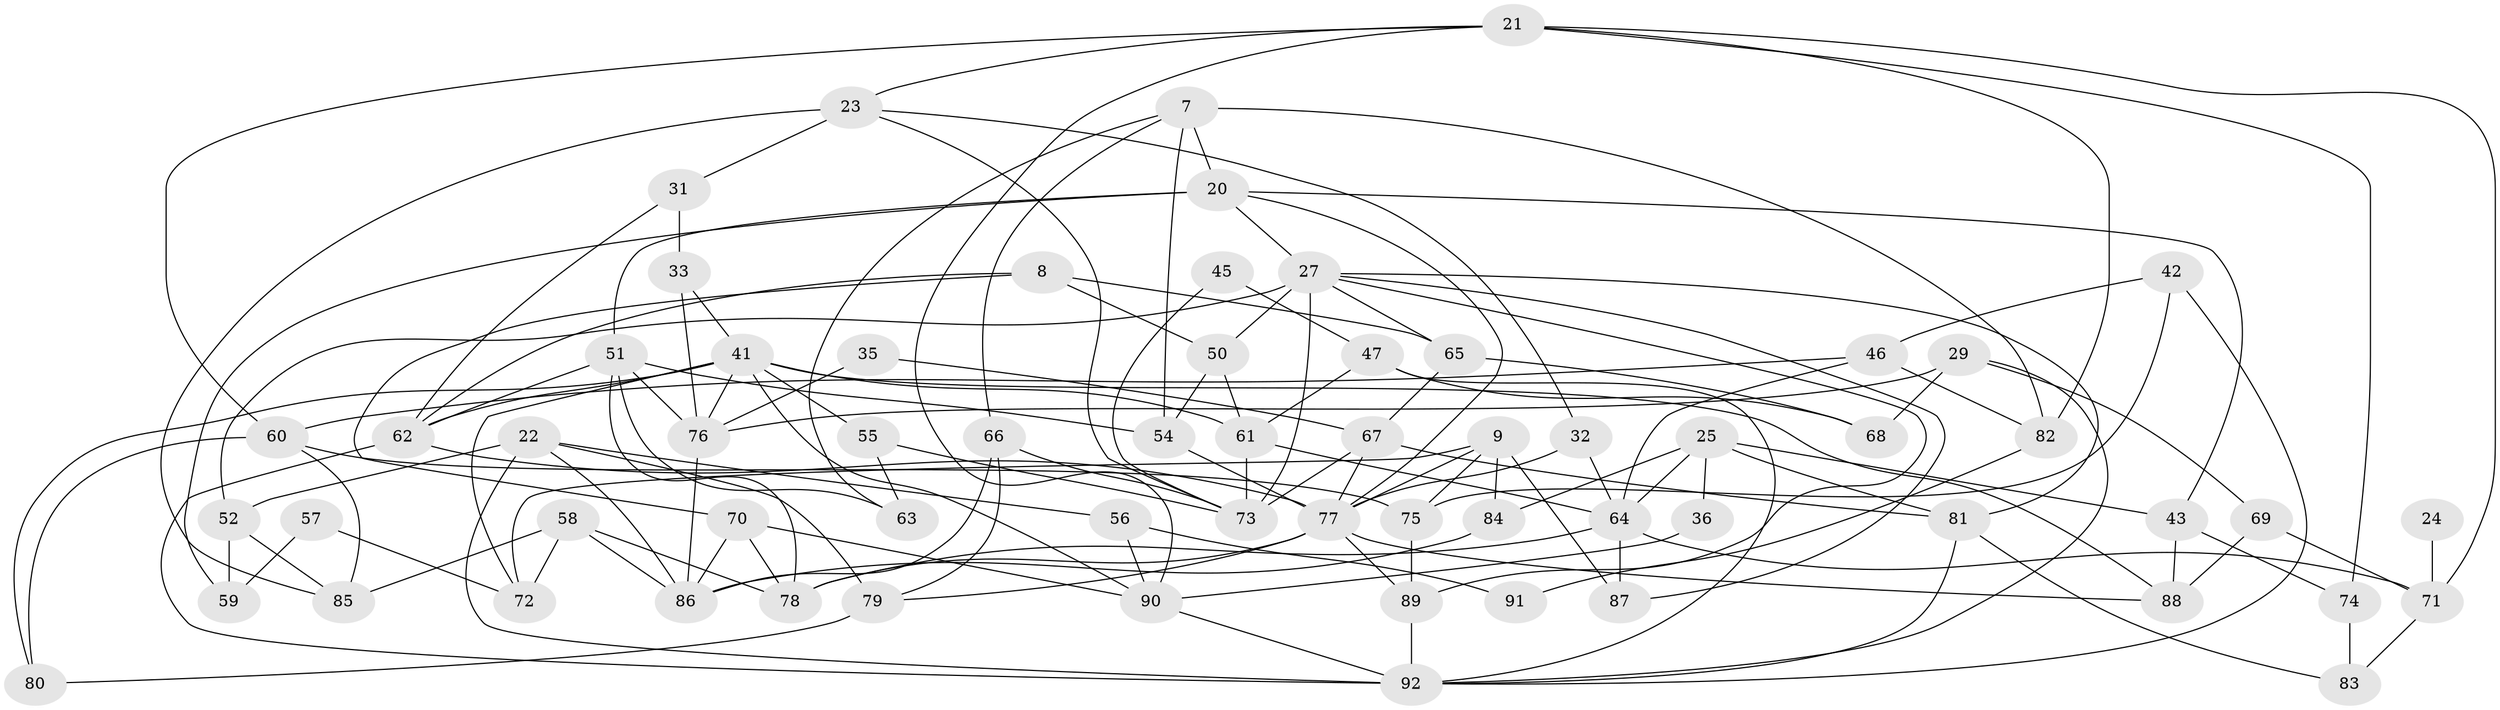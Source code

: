 // original degree distribution, {2: 0.11956521739130435, 3: 0.2717391304347826, 5: 0.21739130434782608, 4: 0.2717391304347826, 6: 0.08695652173913043, 7: 0.021739130434782608, 9: 0.010869565217391304}
// Generated by graph-tools (version 1.1) at 2025/54/03/04/25 21:54:49]
// undirected, 64 vertices, 139 edges
graph export_dot {
graph [start="1"]
  node [color=gray90,style=filled];
  7 [super="+6"];
  8;
  9;
  20;
  21;
  22 [super="+16"];
  23;
  24;
  25;
  27;
  29;
  31;
  32;
  33;
  35;
  36;
  41 [super="+37"];
  42;
  43;
  45;
  46;
  47;
  50 [super="+26"];
  51 [super="+34"];
  52;
  54 [super="+39"];
  55 [super="+40"];
  56;
  57;
  58;
  59;
  60;
  61 [super="+18"];
  62 [super="+13+14"];
  63;
  64 [super="+49"];
  65;
  66 [super="+10"];
  67 [super="+19"];
  68;
  69;
  70;
  71 [super="+38"];
  72;
  73 [super="+28"];
  74;
  75;
  76 [super="+53"];
  77 [super="+15+30"];
  78 [super="+1"];
  79;
  80;
  81 [super="+2"];
  82;
  83;
  84;
  85;
  86;
  87;
  88 [super="+48"];
  89;
  90;
  91;
  92 [super="+3+44"];
  7 -- 20 [weight=2];
  7 -- 82;
  7 -- 63;
  7 -- 66;
  7 -- 54;
  8 -- 70;
  8 -- 65;
  8 -- 50;
  8 -- 62;
  9 -- 84;
  9 -- 75;
  9 -- 72;
  9 -- 87;
  9 -- 77;
  20 -- 27;
  20 -- 43;
  20 -- 59;
  20 -- 77;
  20 -- 51;
  21 -- 23;
  21 -- 90;
  21 -- 60;
  21 -- 71;
  21 -- 74;
  21 -- 82;
  22 -- 79 [weight=2];
  22 -- 52;
  22 -- 56;
  22 -- 92 [weight=2];
  22 -- 86;
  23 -- 31;
  23 -- 32;
  23 -- 85;
  23 -- 73;
  24 -- 71 [weight=2];
  25 -- 36;
  25 -- 43;
  25 -- 84;
  25 -- 81;
  25 -- 64;
  27 -- 89;
  27 -- 52;
  27 -- 65;
  27 -- 73 [weight=2];
  27 -- 87;
  27 -- 50;
  27 -- 81;
  29 -- 76 [weight=2];
  29 -- 68;
  29 -- 69;
  29 -- 92;
  31 -- 33;
  31 -- 62;
  32 -- 64;
  32 -- 77;
  33 -- 76 [weight=2];
  33 -- 41;
  35 -- 76;
  35 -- 67;
  36 -- 90;
  41 -- 76;
  41 -- 88 [weight=2];
  41 -- 62 [weight=2];
  41 -- 72;
  41 -- 80;
  41 -- 55;
  41 -- 90;
  41 -- 61;
  42 -- 46;
  42 -- 75;
  42 -- 92;
  43 -- 74;
  43 -- 88;
  45 -- 47;
  45 -- 73;
  46 -- 60;
  46 -- 82;
  46 -- 64;
  47 -- 61;
  47 -- 68;
  47 -- 92;
  50 -- 61;
  50 -- 54 [weight=2];
  51 -- 78;
  51 -- 54 [weight=2];
  51 -- 63;
  51 -- 76;
  51 -- 62 [weight=2];
  52 -- 59;
  52 -- 85;
  54 -- 77 [weight=2];
  55 -- 63 [weight=2];
  55 -- 73;
  56 -- 90;
  56 -- 91;
  57 -- 72;
  57 -- 59;
  58 -- 72;
  58 -- 85;
  58 -- 78;
  58 -- 86;
  60 -- 85;
  60 -- 75;
  60 -- 80;
  61 -- 64;
  61 -- 73;
  62 -- 92;
  62 -- 77;
  64 -- 78;
  64 -- 87;
  64 -- 71 [weight=2];
  65 -- 68;
  65 -- 67;
  66 -- 86;
  66 -- 73;
  66 -- 79;
  67 -- 81;
  67 -- 73;
  67 -- 77;
  69 -- 71 [weight=2];
  69 -- 88;
  70 -- 86;
  70 -- 90;
  70 -- 78;
  71 -- 83;
  74 -- 83;
  75 -- 89;
  76 -- 86;
  77 -- 89;
  77 -- 88 [weight=2];
  77 -- 78;
  77 -- 79;
  79 -- 80;
  81 -- 83;
  81 -- 92;
  82 -- 91;
  84 -- 86;
  89 -- 92;
  90 -- 92;
}
